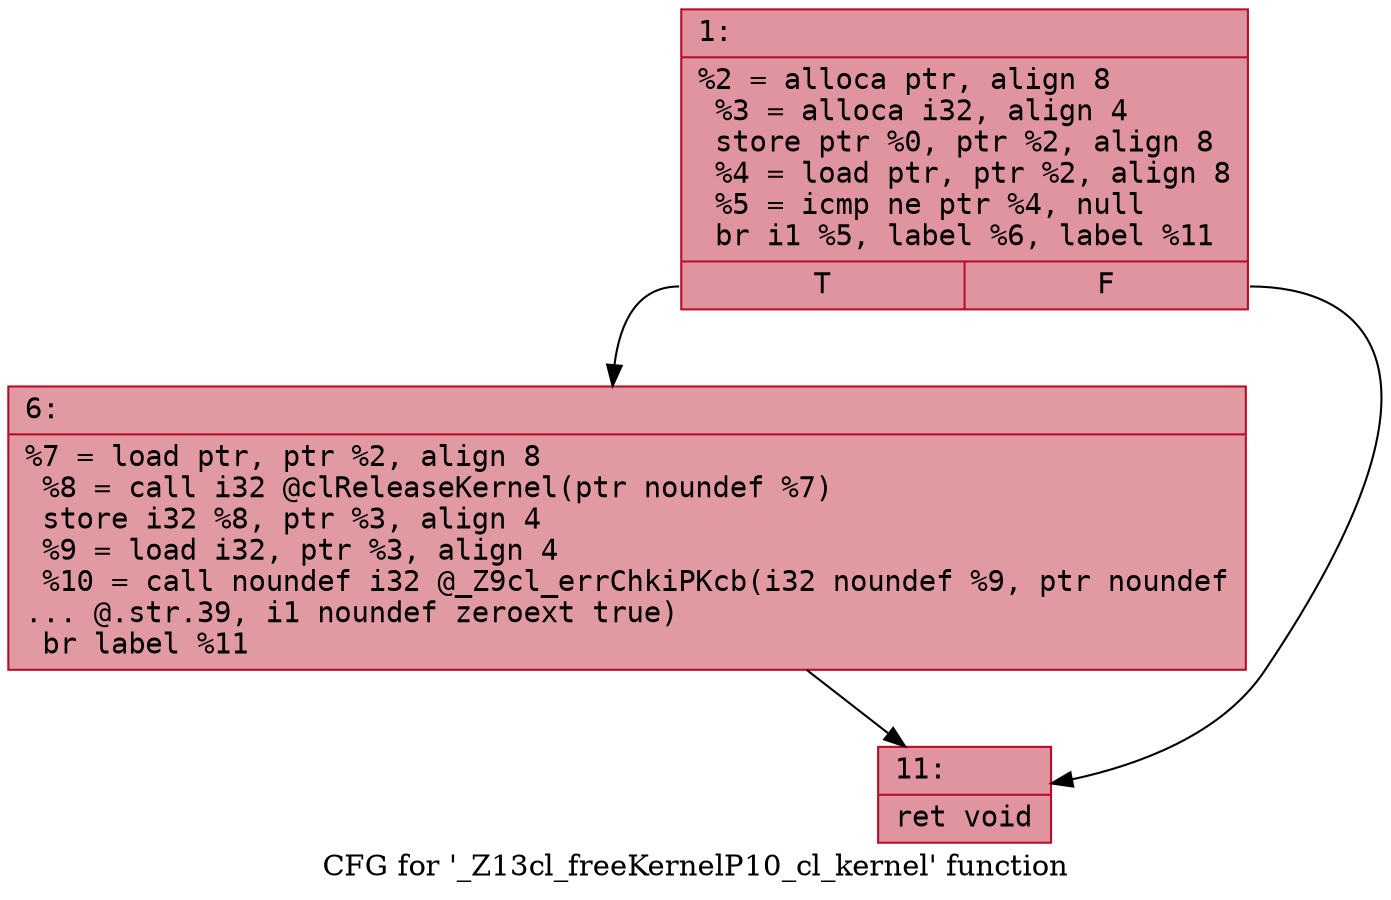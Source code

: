 digraph "CFG for '_Z13cl_freeKernelP10_cl_kernel' function" {
	label="CFG for '_Z13cl_freeKernelP10_cl_kernel' function";

	Node0x60000035ca50 [shape=record,color="#b70d28ff", style=filled, fillcolor="#b70d2870" fontname="Courier",label="{1:\l|  %2 = alloca ptr, align 8\l  %3 = alloca i32, align 4\l  store ptr %0, ptr %2, align 8\l  %4 = load ptr, ptr %2, align 8\l  %5 = icmp ne ptr %4, null\l  br i1 %5, label %6, label %11\l|{<s0>T|<s1>F}}"];
	Node0x60000035ca50:s0 -> Node0x60000035caa0[tooltip="1 -> 6\nProbability 62.50%" ];
	Node0x60000035ca50:s1 -> Node0x60000035caf0[tooltip="1 -> 11\nProbability 37.50%" ];
	Node0x60000035caa0 [shape=record,color="#b70d28ff", style=filled, fillcolor="#bb1b2c70" fontname="Courier",label="{6:\l|  %7 = load ptr, ptr %2, align 8\l  %8 = call i32 @clReleaseKernel(ptr noundef %7)\l  store i32 %8, ptr %3, align 4\l  %9 = load i32, ptr %3, align 4\l  %10 = call noundef i32 @_Z9cl_errChkiPKcb(i32 noundef %9, ptr noundef\l... @.str.39, i1 noundef zeroext true)\l  br label %11\l}"];
	Node0x60000035caa0 -> Node0x60000035caf0[tooltip="6 -> 11\nProbability 100.00%" ];
	Node0x60000035caf0 [shape=record,color="#b70d28ff", style=filled, fillcolor="#b70d2870" fontname="Courier",label="{11:\l|  ret void\l}"];
}
